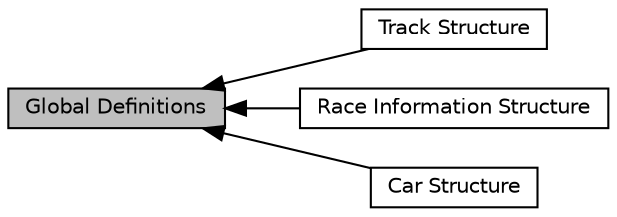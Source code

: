 digraph "Global Definitions"
{
  edge [fontname="Helvetica",fontsize="10",labelfontname="Helvetica",labelfontsize="10"];
  node [fontname="Helvetica",fontsize="10",shape=record];
  rankdir=LR;
  Node1 [label="Track Structure",height=0.2,width=0.4,color="black", fillcolor="white", style="filled",URL="$group__trackstruct.html",tooltip="This is the tracks structure definition. "];
  Node3 [label="Race Information Structure",height=0.2,width=0.4,color="black", fillcolor="white", style="filled",URL="$group__raceinfo.html",tooltip="This is the race information structures definition. "];
  Node2 [label="Car Structure",height=0.2,width=0.4,color="black", fillcolor="white", style="filled",URL="$group__carstruct.html",tooltip="This is the cars structure definition. "];
  Node0 [label="Global Definitions",height=0.2,width=0.4,color="black", fillcolor="grey75", style="filled", fontcolor="black"];
  Node0->Node1 [shape=plaintext, dir="back", style="solid"];
  Node0->Node2 [shape=plaintext, dir="back", style="solid"];
  Node0->Node3 [shape=plaintext, dir="back", style="solid"];
}
